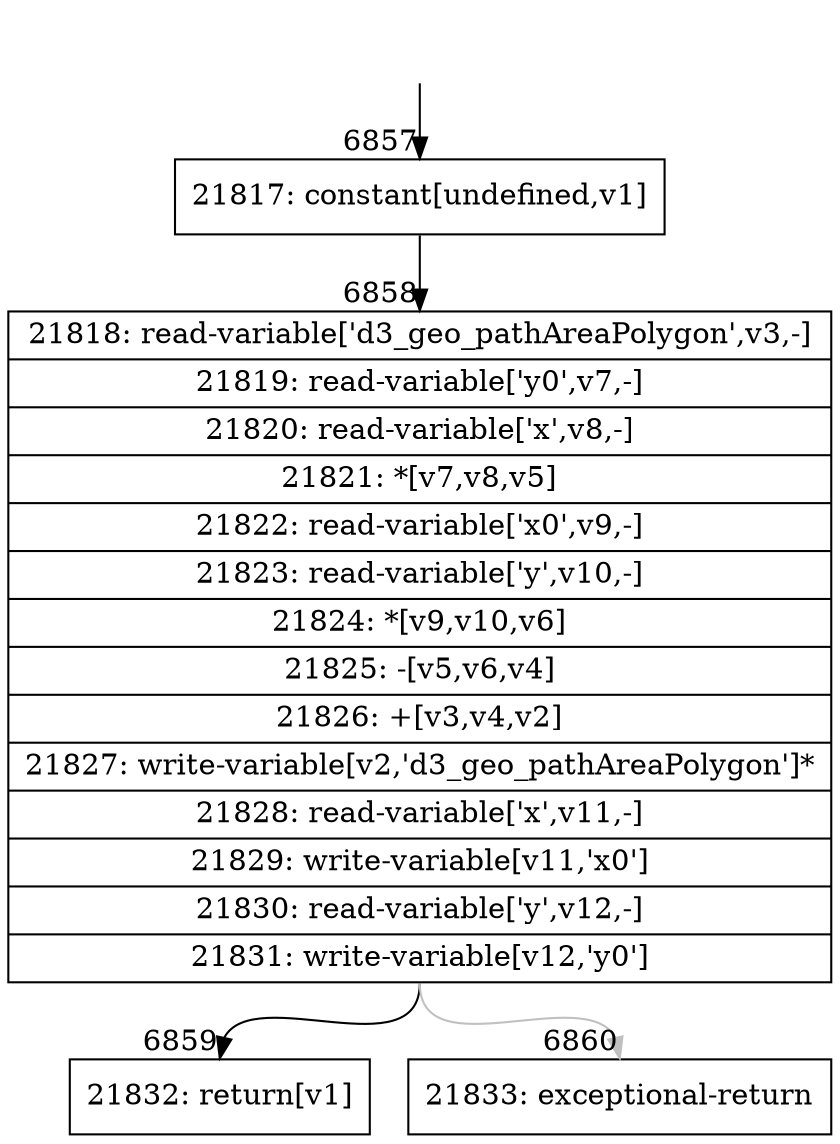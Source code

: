 digraph {
rankdir="TD"
BB_entry612[shape=none,label=""];
BB_entry612 -> BB6857 [tailport=s, headport=n, headlabel="    6857"]
BB6857 [shape=record label="{21817: constant[undefined,v1]}" ] 
BB6857 -> BB6858 [tailport=s, headport=n, headlabel="      6858"]
BB6858 [shape=record label="{21818: read-variable['d3_geo_pathAreaPolygon',v3,-]|21819: read-variable['y0',v7,-]|21820: read-variable['x',v8,-]|21821: *[v7,v8,v5]|21822: read-variable['x0',v9,-]|21823: read-variable['y',v10,-]|21824: *[v9,v10,v6]|21825: -[v5,v6,v4]|21826: +[v3,v4,v2]|21827: write-variable[v2,'d3_geo_pathAreaPolygon']*|21828: read-variable['x',v11,-]|21829: write-variable[v11,'x0']|21830: read-variable['y',v12,-]|21831: write-variable[v12,'y0']}" ] 
BB6858 -> BB6859 [tailport=s, headport=n, headlabel="      6859"]
BB6858 -> BB6860 [tailport=s, headport=n, color=gray, headlabel="      6860"]
BB6859 [shape=record label="{21832: return[v1]}" ] 
BB6860 [shape=record label="{21833: exceptional-return}" ] 
//#$~ 3950
}
